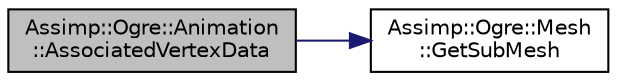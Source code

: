 digraph "Assimp::Ogre::Animation::AssociatedVertexData"
{
  edge [fontname="Helvetica",fontsize="10",labelfontname="Helvetica",labelfontsize="10"];
  node [fontname="Helvetica",fontsize="10",shape=record];
  rankdir="LR";
  Node1 [label="Assimp::Ogre::Animation\l::AssociatedVertexData",height=0.2,width=0.4,color="black", fillcolor="grey75", style="filled", fontcolor="black"];
  Node1 -> Node2 [color="midnightblue",fontsize="10",style="solid",fontname="Helvetica"];
  Node2 [label="Assimp::Ogre::Mesh\l::GetSubMesh",height=0.2,width=0.4,color="black", fillcolor="white", style="filled",URL="$class_assimp_1_1_ogre_1_1_mesh.html#a20ce3eaad8d0f6645c86d1bb62b15632",tooltip="Returns submesh for index. "];
}
